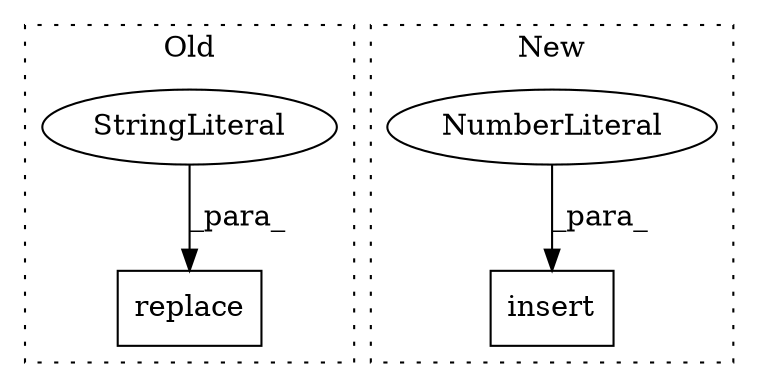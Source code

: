 digraph G {
subgraph cluster0 {
1 [label="replace" a="32" s="1046,1060" l="8,1" shape="box"];
4 [label="StringLiteral" a="45" s="1058" l="2" shape="ellipse"];
label = "Old";
style="dotted";
}
subgraph cluster1 {
2 [label="insert" a="32" s="1042,1061" l="7,1" shape="box"];
3 [label="NumberLiteral" a="34" s="1049" l="1" shape="ellipse"];
label = "New";
style="dotted";
}
3 -> 2 [label="_para_"];
4 -> 1 [label="_para_"];
}